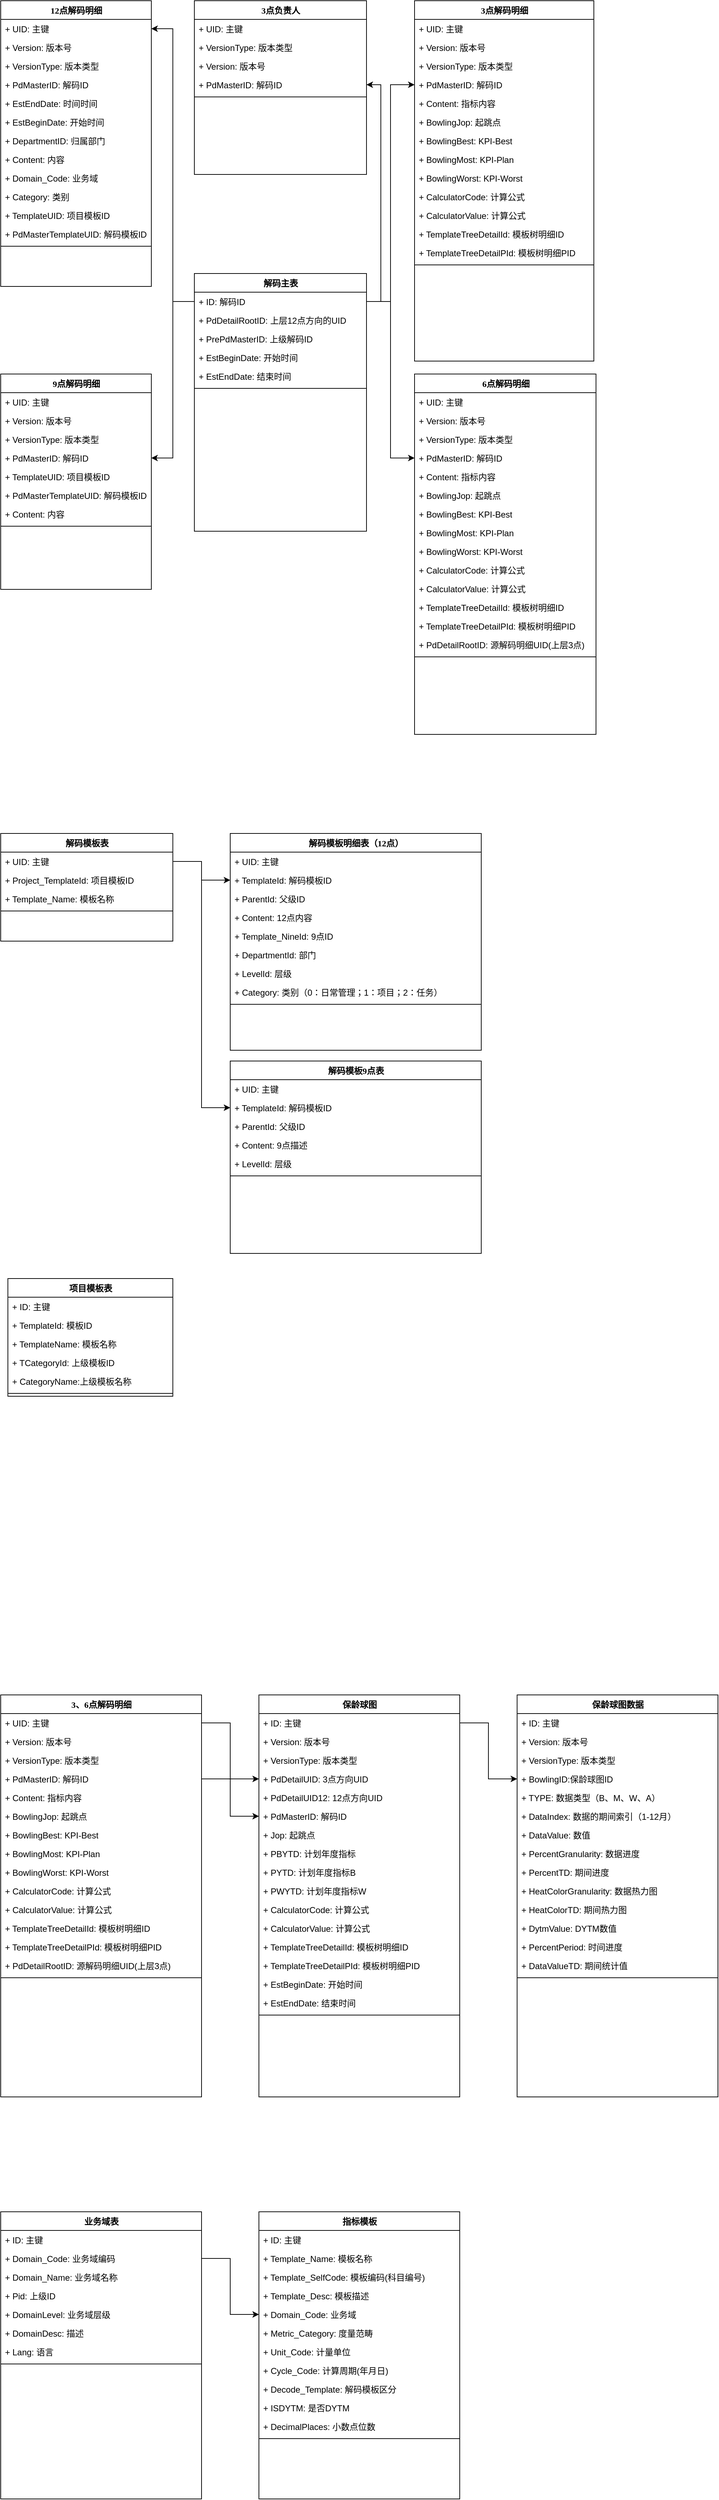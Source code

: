 <mxfile version="21.2.9" type="github">
  <diagram name="Page-1" id="9f46799a-70d6-7492-0946-bef42562c5a5">
    <mxGraphModel dx="1687" dy="2117" grid="1" gridSize="10" guides="1" tooltips="1" connect="1" arrows="1" fold="1" page="1" pageScale="1" pageWidth="827" pageHeight="1169" background="none" math="0" shadow="0">
      <root>
        <mxCell id="0" />
        <mxCell id="1" parent="0" />
        <mxCell id="78961159f06e98e8-17" value="解码主表" style="swimlane;html=1;fontStyle=1;align=center;verticalAlign=top;childLayout=stackLayout;horizontal=1;startSize=26;horizontalStack=0;resizeParent=1;resizeLast=0;collapsible=1;marginBottom=0;swimlaneFillColor=#ffffff;rounded=0;shadow=0;comic=0;labelBackgroundColor=none;strokeWidth=1;fillColor=none;fontFamily=Verdana;fontSize=12" parent="1" vertex="1">
          <mxGeometry x="270" y="-780" width="240" height="359" as="geometry" />
        </mxCell>
        <mxCell id="78961159f06e98e8-21" value="+ ID: 解码ID" style="text;html=1;strokeColor=none;fillColor=none;align=left;verticalAlign=top;spacingLeft=4;spacingRight=4;whiteSpace=wrap;overflow=hidden;rotatable=0;points=[[0,0.5],[1,0.5]];portConstraint=eastwest;" parent="78961159f06e98e8-17" vertex="1">
          <mxGeometry y="26" width="240" height="26" as="geometry" />
        </mxCell>
        <mxCell id="78961159f06e98e8-23" value="+ PdDetailRootID: 上层12点方向的UID" style="text;html=1;strokeColor=none;fillColor=none;align=left;verticalAlign=top;spacingLeft=4;spacingRight=4;whiteSpace=wrap;overflow=hidden;rotatable=0;points=[[0,0.5],[1,0.5]];portConstraint=eastwest;" parent="78961159f06e98e8-17" vertex="1">
          <mxGeometry y="52" width="240" height="26" as="geometry" />
        </mxCell>
        <mxCell id="78961159f06e98e8-25" value="+ PrePdMasterID: 上级解码ID" style="text;html=1;strokeColor=none;fillColor=none;align=left;verticalAlign=top;spacingLeft=4;spacingRight=4;whiteSpace=wrap;overflow=hidden;rotatable=0;points=[[0,0.5],[1,0.5]];portConstraint=eastwest;" parent="78961159f06e98e8-17" vertex="1">
          <mxGeometry y="78" width="240" height="26" as="geometry" />
        </mxCell>
        <mxCell id="78961159f06e98e8-26" value="+ EstBeginDate: 开始时间" style="text;html=1;strokeColor=none;fillColor=none;align=left;verticalAlign=top;spacingLeft=4;spacingRight=4;whiteSpace=wrap;overflow=hidden;rotatable=0;points=[[0,0.5],[1,0.5]];portConstraint=eastwest;" parent="78961159f06e98e8-17" vertex="1">
          <mxGeometry y="104" width="240" height="26" as="geometry" />
        </mxCell>
        <mxCell id="u6Bn97f6bg5K26w9lrnU-129" value="+ EstEndDate: 结束时间" style="text;html=1;strokeColor=none;fillColor=none;align=left;verticalAlign=top;spacingLeft=4;spacingRight=4;whiteSpace=wrap;overflow=hidden;rotatable=0;points=[[0,0.5],[1,0.5]];portConstraint=eastwest;" vertex="1" parent="78961159f06e98e8-17">
          <mxGeometry y="130" width="240" height="26" as="geometry" />
        </mxCell>
        <mxCell id="78961159f06e98e8-19" value="" style="line;html=1;strokeWidth=1;fillColor=none;align=left;verticalAlign=middle;spacingTop=-1;spacingLeft=3;spacingRight=3;rotatable=0;labelPosition=right;points=[];portConstraint=eastwest;" parent="78961159f06e98e8-17" vertex="1">
          <mxGeometry y="156" width="240" height="8" as="geometry" />
        </mxCell>
        <mxCell id="78961159f06e98e8-30" value="12点解码明细" style="swimlane;html=1;fontStyle=1;align=center;verticalAlign=top;childLayout=stackLayout;horizontal=1;startSize=26;horizontalStack=0;resizeParent=1;resizeLast=0;collapsible=1;marginBottom=0;swimlaneFillColor=#ffffff;rounded=0;shadow=0;comic=0;labelBackgroundColor=none;strokeWidth=1;fillColor=none;fontFamily=Verdana;fontSize=12" parent="1" vertex="1">
          <mxGeometry y="-1160" width="210" height="398" as="geometry" />
        </mxCell>
        <mxCell id="78961159f06e98e8-31" value="+ UID: 主键" style="text;html=1;strokeColor=none;fillColor=none;align=left;verticalAlign=top;spacingLeft=4;spacingRight=4;whiteSpace=wrap;overflow=hidden;rotatable=0;points=[[0,0.5],[1,0.5]];portConstraint=eastwest;" parent="78961159f06e98e8-30" vertex="1">
          <mxGeometry y="26" width="210" height="26" as="geometry" />
        </mxCell>
        <mxCell id="u6Bn97f6bg5K26w9lrnU-2" value="+ Version: 版本号" style="text;html=1;strokeColor=none;fillColor=none;align=left;verticalAlign=top;spacingLeft=4;spacingRight=4;whiteSpace=wrap;overflow=hidden;rotatable=0;points=[[0,0.5],[1,0.5]];portConstraint=eastwest;" vertex="1" parent="78961159f06e98e8-30">
          <mxGeometry y="52" width="210" height="26" as="geometry" />
        </mxCell>
        <mxCell id="u6Bn97f6bg5K26w9lrnU-3" value="+ VersionType: 版本类型" style="text;html=1;strokeColor=none;fillColor=none;align=left;verticalAlign=top;spacingLeft=4;spacingRight=4;whiteSpace=wrap;overflow=hidden;rotatable=0;points=[[0,0.5],[1,0.5]];portConstraint=eastwest;" vertex="1" parent="78961159f06e98e8-30">
          <mxGeometry y="78" width="210" height="26" as="geometry" />
        </mxCell>
        <mxCell id="u6Bn97f6bg5K26w9lrnU-6" value="+ PdMasterID: 解码ID" style="text;html=1;strokeColor=none;fillColor=none;align=left;verticalAlign=top;spacingLeft=4;spacingRight=4;whiteSpace=wrap;overflow=hidden;rotatable=0;points=[[0,0.5],[1,0.5]];portConstraint=eastwest;" vertex="1" parent="78961159f06e98e8-30">
          <mxGeometry y="104" width="210" height="26" as="geometry" />
        </mxCell>
        <mxCell id="u6Bn97f6bg5K26w9lrnU-131" value="+ EstEndDate: 时间时间" style="text;html=1;strokeColor=none;fillColor=none;align=left;verticalAlign=top;spacingLeft=4;spacingRight=4;whiteSpace=wrap;overflow=hidden;rotatable=0;points=[[0,0.5],[1,0.5]];portConstraint=eastwest;" vertex="1" parent="78961159f06e98e8-30">
          <mxGeometry y="130" width="210" height="26" as="geometry" />
        </mxCell>
        <mxCell id="u6Bn97f6bg5K26w9lrnU-130" value="+ EstBeginDate: 开始时间" style="text;html=1;strokeColor=none;fillColor=none;align=left;verticalAlign=top;spacingLeft=4;spacingRight=4;whiteSpace=wrap;overflow=hidden;rotatable=0;points=[[0,0.5],[1,0.5]];portConstraint=eastwest;" vertex="1" parent="78961159f06e98e8-30">
          <mxGeometry y="156" width="210" height="26" as="geometry" />
        </mxCell>
        <mxCell id="u6Bn97f6bg5K26w9lrnU-293" value="+ DepartmentID: 归属部门" style="text;html=1;strokeColor=none;fillColor=none;align=left;verticalAlign=top;spacingLeft=4;spacingRight=4;whiteSpace=wrap;overflow=hidden;rotatable=0;points=[[0,0.5],[1,0.5]];portConstraint=eastwest;" vertex="1" parent="78961159f06e98e8-30">
          <mxGeometry y="182" width="210" height="26" as="geometry" />
        </mxCell>
        <mxCell id="u6Bn97f6bg5K26w9lrnU-288" value="+ Content: 内容" style="text;html=1;strokeColor=none;fillColor=none;align=left;verticalAlign=top;spacingLeft=4;spacingRight=4;whiteSpace=wrap;overflow=hidden;rotatable=0;points=[[0,0.5],[1,0.5]];portConstraint=eastwest;" vertex="1" parent="78961159f06e98e8-30">
          <mxGeometry y="208" width="210" height="26" as="geometry" />
        </mxCell>
        <mxCell id="u6Bn97f6bg5K26w9lrnU-287" value="+ Domain_Code: 业务域" style="text;html=1;strokeColor=none;fillColor=none;align=left;verticalAlign=top;spacingLeft=4;spacingRight=4;whiteSpace=wrap;overflow=hidden;rotatable=0;points=[[0,0.5],[1,0.5]];portConstraint=eastwest;" vertex="1" parent="78961159f06e98e8-30">
          <mxGeometry y="234" width="210" height="26" as="geometry" />
        </mxCell>
        <mxCell id="u6Bn97f6bg5K26w9lrnU-286" value="+ Category: 类别" style="text;html=1;strokeColor=none;fillColor=none;align=left;verticalAlign=top;spacingLeft=4;spacingRight=4;whiteSpace=wrap;overflow=hidden;rotatable=0;points=[[0,0.5],[1,0.5]];portConstraint=eastwest;" vertex="1" parent="78961159f06e98e8-30">
          <mxGeometry y="260" width="210" height="26" as="geometry" />
        </mxCell>
        <mxCell id="78961159f06e98e8-37" value="+ TemplateUID: 项目模板ID" style="text;html=1;strokeColor=none;fillColor=none;align=left;verticalAlign=top;spacingLeft=4;spacingRight=4;whiteSpace=wrap;overflow=hidden;rotatable=0;points=[[0,0.5],[1,0.5]];portConstraint=eastwest;" parent="78961159f06e98e8-30" vertex="1">
          <mxGeometry y="286" width="210" height="26" as="geometry" />
        </mxCell>
        <mxCell id="u6Bn97f6bg5K26w9lrnU-5" value="+ PdMasterTemplateUID: 解码模板ID" style="text;html=1;strokeColor=none;fillColor=none;align=left;verticalAlign=top;spacingLeft=4;spacingRight=4;whiteSpace=wrap;overflow=hidden;rotatable=0;points=[[0,0.5],[1,0.5]];portConstraint=eastwest;" vertex="1" parent="78961159f06e98e8-30">
          <mxGeometry y="312" width="210" height="26" as="geometry" />
        </mxCell>
        <mxCell id="78961159f06e98e8-38" value="" style="line;html=1;strokeWidth=1;fillColor=none;align=left;verticalAlign=middle;spacingTop=-1;spacingLeft=3;spacingRight=3;rotatable=0;labelPosition=right;points=[];portConstraint=eastwest;" parent="78961159f06e98e8-30" vertex="1">
          <mxGeometry y="338" width="210" height="8" as="geometry" />
        </mxCell>
        <mxCell id="78961159f06e98e8-56" value="9点解码明细" style="swimlane;html=1;fontStyle=1;align=center;verticalAlign=top;childLayout=stackLayout;horizontal=1;startSize=26;horizontalStack=0;resizeParent=1;resizeLast=0;collapsible=1;marginBottom=0;swimlaneFillColor=#ffffff;rounded=0;shadow=0;comic=0;labelBackgroundColor=none;strokeWidth=1;fillColor=none;fontFamily=Verdana;fontSize=12" parent="1" vertex="1">
          <mxGeometry y="-640" width="210" height="300" as="geometry" />
        </mxCell>
        <mxCell id="78961159f06e98e8-57" value="+ UID: 主键" style="text;html=1;strokeColor=none;fillColor=none;align=left;verticalAlign=top;spacingLeft=4;spacingRight=4;whiteSpace=wrap;overflow=hidden;rotatable=0;points=[[0,0.5],[1,0.5]];portConstraint=eastwest;" parent="78961159f06e98e8-56" vertex="1">
          <mxGeometry y="26" width="210" height="26" as="geometry" />
        </mxCell>
        <mxCell id="78961159f06e98e8-58" value="+ Version: 版本号" style="text;html=1;strokeColor=none;fillColor=none;align=left;verticalAlign=top;spacingLeft=4;spacingRight=4;whiteSpace=wrap;overflow=hidden;rotatable=0;points=[[0,0.5],[1,0.5]];portConstraint=eastwest;" parent="78961159f06e98e8-56" vertex="1">
          <mxGeometry y="52" width="210" height="26" as="geometry" />
        </mxCell>
        <mxCell id="78961159f06e98e8-59" value="+ VersionType: 版本类型" style="text;html=1;strokeColor=none;fillColor=none;align=left;verticalAlign=top;spacingLeft=4;spacingRight=4;whiteSpace=wrap;overflow=hidden;rotatable=0;points=[[0,0.5],[1,0.5]];portConstraint=eastwest;" parent="78961159f06e98e8-56" vertex="1">
          <mxGeometry y="78" width="210" height="26" as="geometry" />
        </mxCell>
        <mxCell id="78961159f06e98e8-62" value="+ PdMasterID: 解码ID" style="text;html=1;strokeColor=none;fillColor=none;align=left;verticalAlign=top;spacingLeft=4;spacingRight=4;whiteSpace=wrap;overflow=hidden;rotatable=0;points=[[0,0.5],[1,0.5]];portConstraint=eastwest;" parent="78961159f06e98e8-56" vertex="1">
          <mxGeometry y="104" width="210" height="26" as="geometry" />
        </mxCell>
        <mxCell id="78961159f06e98e8-60" value="+ TemplateUID: 项目模板ID" style="text;html=1;strokeColor=none;fillColor=none;align=left;verticalAlign=top;spacingLeft=4;spacingRight=4;whiteSpace=wrap;overflow=hidden;rotatable=0;points=[[0,0.5],[1,0.5]];portConstraint=eastwest;" parent="78961159f06e98e8-56" vertex="1">
          <mxGeometry y="130" width="210" height="26" as="geometry" />
        </mxCell>
        <mxCell id="78961159f06e98e8-61" value="+ PdMasterTemplateUID: 解码模板ID" style="text;html=1;strokeColor=none;fillColor=none;align=left;verticalAlign=top;spacingLeft=4;spacingRight=4;whiteSpace=wrap;overflow=hidden;rotatable=0;points=[[0,0.5],[1,0.5]];portConstraint=eastwest;" parent="78961159f06e98e8-56" vertex="1">
          <mxGeometry y="156" width="210" height="26" as="geometry" />
        </mxCell>
        <mxCell id="78961159f06e98e8-63" value="+ Content: 内容" style="text;html=1;strokeColor=none;fillColor=none;align=left;verticalAlign=top;spacingLeft=4;spacingRight=4;whiteSpace=wrap;overflow=hidden;rotatable=0;points=[[0,0.5],[1,0.5]];portConstraint=eastwest;" parent="78961159f06e98e8-56" vertex="1">
          <mxGeometry y="182" width="210" height="26" as="geometry" />
        </mxCell>
        <mxCell id="78961159f06e98e8-64" value="" style="line;html=1;strokeWidth=1;fillColor=none;align=left;verticalAlign=middle;spacingTop=-1;spacingLeft=3;spacingRight=3;rotatable=0;labelPosition=right;points=[];portConstraint=eastwest;" parent="78961159f06e98e8-56" vertex="1">
          <mxGeometry y="208" width="210" height="8" as="geometry" />
        </mxCell>
        <mxCell id="78961159f06e98e8-108" value="3点负责人" style="swimlane;html=1;fontStyle=1;align=center;verticalAlign=top;childLayout=stackLayout;horizontal=1;startSize=26;horizontalStack=0;resizeParent=1;resizeLast=0;collapsible=1;marginBottom=0;swimlaneFillColor=#ffffff;rounded=0;shadow=0;comic=0;labelBackgroundColor=none;strokeWidth=1;fillColor=none;fontFamily=Verdana;fontSize=12" parent="1" vertex="1">
          <mxGeometry x="270" y="-1160" width="240" height="242" as="geometry" />
        </mxCell>
        <mxCell id="u6Bn97f6bg5K26w9lrnU-75" value="+ UID: 主键" style="text;html=1;strokeColor=none;fillColor=none;align=left;verticalAlign=top;spacingLeft=4;spacingRight=4;whiteSpace=wrap;overflow=hidden;rotatable=0;points=[[0,0.5],[1,0.5]];portConstraint=eastwest;" vertex="1" parent="78961159f06e98e8-108">
          <mxGeometry y="26" width="240" height="26" as="geometry" />
        </mxCell>
        <mxCell id="u6Bn97f6bg5K26w9lrnU-73" value="+ VersionType: 版本类型" style="text;html=1;strokeColor=none;fillColor=none;align=left;verticalAlign=top;spacingLeft=4;spacingRight=4;whiteSpace=wrap;overflow=hidden;rotatable=0;points=[[0,0.5],[1,0.5]];portConstraint=eastwest;" vertex="1" parent="78961159f06e98e8-108">
          <mxGeometry y="52" width="240" height="26" as="geometry" />
        </mxCell>
        <mxCell id="u6Bn97f6bg5K26w9lrnU-72" value="+ Version: 版本号" style="text;html=1;strokeColor=none;fillColor=none;align=left;verticalAlign=top;spacingLeft=4;spacingRight=4;whiteSpace=wrap;overflow=hidden;rotatable=0;points=[[0,0.5],[1,0.5]];portConstraint=eastwest;" vertex="1" parent="78961159f06e98e8-108">
          <mxGeometry y="78" width="240" height="26" as="geometry" />
        </mxCell>
        <mxCell id="u6Bn97f6bg5K26w9lrnU-74" value="+ PdMasterID: 解码ID" style="text;html=1;strokeColor=none;fillColor=none;align=left;verticalAlign=top;spacingLeft=4;spacingRight=4;whiteSpace=wrap;overflow=hidden;rotatable=0;points=[[0,0.5],[1,0.5]];portConstraint=eastwest;" vertex="1" parent="78961159f06e98e8-108">
          <mxGeometry y="104" width="240" height="26" as="geometry" />
        </mxCell>
        <mxCell id="78961159f06e98e8-116" value="" style="line;html=1;strokeWidth=1;fillColor=none;align=left;verticalAlign=middle;spacingTop=-1;spacingLeft=3;spacingRight=3;rotatable=0;labelPosition=right;points=[];portConstraint=eastwest;" parent="78961159f06e98e8-108" vertex="1">
          <mxGeometry y="130" width="240" height="8" as="geometry" />
        </mxCell>
        <mxCell id="u6Bn97f6bg5K26w9lrnU-9" value="3点解码明细" style="swimlane;html=1;fontStyle=1;align=center;verticalAlign=top;childLayout=stackLayout;horizontal=1;startSize=26;horizontalStack=0;resizeParent=1;resizeLast=0;collapsible=1;marginBottom=0;swimlaneFillColor=#ffffff;rounded=0;shadow=0;comic=0;labelBackgroundColor=none;strokeWidth=1;fillColor=none;fontFamily=Verdana;fontSize=12" vertex="1" parent="1">
          <mxGeometry x="577" y="-1160" width="250" height="502" as="geometry" />
        </mxCell>
        <mxCell id="u6Bn97f6bg5K26w9lrnU-10" value="+ UID: 主键" style="text;html=1;strokeColor=none;fillColor=none;align=left;verticalAlign=top;spacingLeft=4;spacingRight=4;whiteSpace=wrap;overflow=hidden;rotatable=0;points=[[0,0.5],[1,0.5]];portConstraint=eastwest;" vertex="1" parent="u6Bn97f6bg5K26w9lrnU-9">
          <mxGeometry y="26" width="250" height="26" as="geometry" />
        </mxCell>
        <mxCell id="u6Bn97f6bg5K26w9lrnU-11" value="+ Version: 版本号" style="text;html=1;strokeColor=none;fillColor=none;align=left;verticalAlign=top;spacingLeft=4;spacingRight=4;whiteSpace=wrap;overflow=hidden;rotatable=0;points=[[0,0.5],[1,0.5]];portConstraint=eastwest;" vertex="1" parent="u6Bn97f6bg5K26w9lrnU-9">
          <mxGeometry y="52" width="250" height="26" as="geometry" />
        </mxCell>
        <mxCell id="u6Bn97f6bg5K26w9lrnU-12" value="+ VersionType: 版本类型" style="text;html=1;strokeColor=none;fillColor=none;align=left;verticalAlign=top;spacingLeft=4;spacingRight=4;whiteSpace=wrap;overflow=hidden;rotatable=0;points=[[0,0.5],[1,0.5]];portConstraint=eastwest;" vertex="1" parent="u6Bn97f6bg5K26w9lrnU-9">
          <mxGeometry y="78" width="250" height="26" as="geometry" />
        </mxCell>
        <mxCell id="u6Bn97f6bg5K26w9lrnU-13" value="+ PdMasterID: 解码ID" style="text;html=1;strokeColor=none;fillColor=none;align=left;verticalAlign=top;spacingLeft=4;spacingRight=4;whiteSpace=wrap;overflow=hidden;rotatable=0;points=[[0,0.5],[1,0.5]];portConstraint=eastwest;" vertex="1" parent="u6Bn97f6bg5K26w9lrnU-9">
          <mxGeometry y="104" width="250" height="26" as="geometry" />
        </mxCell>
        <mxCell id="u6Bn97f6bg5K26w9lrnU-291" value="+ Content: 指标内容" style="text;html=1;strokeColor=none;fillColor=none;align=left;verticalAlign=top;spacingLeft=4;spacingRight=4;whiteSpace=wrap;overflow=hidden;rotatable=0;points=[[0,0.5],[1,0.5]];portConstraint=eastwest;" vertex="1" parent="u6Bn97f6bg5K26w9lrnU-9">
          <mxGeometry y="130" width="250" height="26" as="geometry" />
        </mxCell>
        <mxCell id="u6Bn97f6bg5K26w9lrnU-38" value="+ BowlingJop: 起跳点" style="text;html=1;strokeColor=none;fillColor=none;align=left;verticalAlign=top;spacingLeft=4;spacingRight=4;whiteSpace=wrap;overflow=hidden;rotatable=0;points=[[0,0.5],[1,0.5]];portConstraint=eastwest;" vertex="1" parent="u6Bn97f6bg5K26w9lrnU-9">
          <mxGeometry y="156" width="250" height="26" as="geometry" />
        </mxCell>
        <mxCell id="u6Bn97f6bg5K26w9lrnU-16" value="+ BowlingBest: KPI-Best" style="text;html=1;strokeColor=none;fillColor=none;align=left;verticalAlign=top;spacingLeft=4;spacingRight=4;whiteSpace=wrap;overflow=hidden;rotatable=0;points=[[0,0.5],[1,0.5]];portConstraint=eastwest;" vertex="1" parent="u6Bn97f6bg5K26w9lrnU-9">
          <mxGeometry y="182" width="250" height="26" as="geometry" />
        </mxCell>
        <mxCell id="u6Bn97f6bg5K26w9lrnU-39" value="+ BowlingMost: KPI-Plan" style="text;html=1;strokeColor=none;fillColor=none;align=left;verticalAlign=top;spacingLeft=4;spacingRight=4;whiteSpace=wrap;overflow=hidden;rotatable=0;points=[[0,0.5],[1,0.5]];portConstraint=eastwest;" vertex="1" parent="u6Bn97f6bg5K26w9lrnU-9">
          <mxGeometry y="208" width="250" height="26" as="geometry" />
        </mxCell>
        <mxCell id="u6Bn97f6bg5K26w9lrnU-40" value="+ BowlingWorst: KPI-Worst" style="text;html=1;strokeColor=none;fillColor=none;align=left;verticalAlign=top;spacingLeft=4;spacingRight=4;whiteSpace=wrap;overflow=hidden;rotatable=0;points=[[0,0.5],[1,0.5]];portConstraint=eastwest;" vertex="1" parent="u6Bn97f6bg5K26w9lrnU-9">
          <mxGeometry y="234" width="250" height="26" as="geometry" />
        </mxCell>
        <mxCell id="u6Bn97f6bg5K26w9lrnU-37" value="+ CalculatorCode: 计算公式" style="text;html=1;strokeColor=none;fillColor=none;align=left;verticalAlign=top;spacingLeft=4;spacingRight=4;whiteSpace=wrap;overflow=hidden;rotatable=0;points=[[0,0.5],[1,0.5]];portConstraint=eastwest;" vertex="1" parent="u6Bn97f6bg5K26w9lrnU-9">
          <mxGeometry y="260" width="250" height="26" as="geometry" />
        </mxCell>
        <mxCell id="u6Bn97f6bg5K26w9lrnU-44" value="+ CalculatorValue: 计算公式" style="text;html=1;strokeColor=none;fillColor=none;align=left;verticalAlign=top;spacingLeft=4;spacingRight=4;whiteSpace=wrap;overflow=hidden;rotatable=0;points=[[0,0.5],[1,0.5]];portConstraint=eastwest;" vertex="1" parent="u6Bn97f6bg5K26w9lrnU-9">
          <mxGeometry y="286" width="250" height="26" as="geometry" />
        </mxCell>
        <mxCell id="u6Bn97f6bg5K26w9lrnU-43" value="+ TemplateTreeDetailId: 模板树明细ID" style="text;html=1;strokeColor=none;fillColor=none;align=left;verticalAlign=top;spacingLeft=4;spacingRight=4;whiteSpace=wrap;overflow=hidden;rotatable=0;points=[[0,0.5],[1,0.5]];portConstraint=eastwest;" vertex="1" parent="u6Bn97f6bg5K26w9lrnU-9">
          <mxGeometry y="312" width="250" height="26" as="geometry" />
        </mxCell>
        <mxCell id="u6Bn97f6bg5K26w9lrnU-42" value="+ TemplateTreeDetailPId: 模板树明细PID" style="text;html=1;strokeColor=none;fillColor=none;align=left;verticalAlign=top;spacingLeft=4;spacingRight=4;whiteSpace=wrap;overflow=hidden;rotatable=0;points=[[0,0.5],[1,0.5]];portConstraint=eastwest;" vertex="1" parent="u6Bn97f6bg5K26w9lrnU-9">
          <mxGeometry y="338" width="250" height="26" as="geometry" />
        </mxCell>
        <mxCell id="u6Bn97f6bg5K26w9lrnU-17" value="" style="line;html=1;strokeWidth=1;fillColor=none;align=left;verticalAlign=middle;spacingTop=-1;spacingLeft=3;spacingRight=3;rotatable=0;labelPosition=right;points=[];portConstraint=eastwest;" vertex="1" parent="u6Bn97f6bg5K26w9lrnU-9">
          <mxGeometry y="364" width="250" height="8" as="geometry" />
        </mxCell>
        <mxCell id="u6Bn97f6bg5K26w9lrnU-45" value="6点解码明细" style="swimlane;html=1;fontStyle=1;align=center;verticalAlign=top;childLayout=stackLayout;horizontal=1;startSize=26;horizontalStack=0;resizeParent=1;resizeLast=0;collapsible=1;marginBottom=0;swimlaneFillColor=#ffffff;rounded=0;shadow=0;comic=0;labelBackgroundColor=none;strokeWidth=1;fillColor=none;fontFamily=Verdana;fontSize=12" vertex="1" parent="1">
          <mxGeometry x="577" y="-640" width="253" height="502" as="geometry" />
        </mxCell>
        <mxCell id="u6Bn97f6bg5K26w9lrnU-46" value="+ UID: 主键" style="text;html=1;strokeColor=none;fillColor=none;align=left;verticalAlign=top;spacingLeft=4;spacingRight=4;whiteSpace=wrap;overflow=hidden;rotatable=0;points=[[0,0.5],[1,0.5]];portConstraint=eastwest;" vertex="1" parent="u6Bn97f6bg5K26w9lrnU-45">
          <mxGeometry y="26" width="253" height="26" as="geometry" />
        </mxCell>
        <mxCell id="u6Bn97f6bg5K26w9lrnU-47" value="+ Version: 版本号" style="text;html=1;strokeColor=none;fillColor=none;align=left;verticalAlign=top;spacingLeft=4;spacingRight=4;whiteSpace=wrap;overflow=hidden;rotatable=0;points=[[0,0.5],[1,0.5]];portConstraint=eastwest;" vertex="1" parent="u6Bn97f6bg5K26w9lrnU-45">
          <mxGeometry y="52" width="253" height="26" as="geometry" />
        </mxCell>
        <mxCell id="u6Bn97f6bg5K26w9lrnU-48" value="+ VersionType: 版本类型" style="text;html=1;strokeColor=none;fillColor=none;align=left;verticalAlign=top;spacingLeft=4;spacingRight=4;whiteSpace=wrap;overflow=hidden;rotatable=0;points=[[0,0.5],[1,0.5]];portConstraint=eastwest;" vertex="1" parent="u6Bn97f6bg5K26w9lrnU-45">
          <mxGeometry y="78" width="253" height="26" as="geometry" />
        </mxCell>
        <mxCell id="u6Bn97f6bg5K26w9lrnU-49" value="+ PdMasterID: 解码ID" style="text;html=1;strokeColor=none;fillColor=none;align=left;verticalAlign=top;spacingLeft=4;spacingRight=4;whiteSpace=wrap;overflow=hidden;rotatable=0;points=[[0,0.5],[1,0.5]];portConstraint=eastwest;" vertex="1" parent="u6Bn97f6bg5K26w9lrnU-45">
          <mxGeometry y="104" width="253" height="26" as="geometry" />
        </mxCell>
        <mxCell id="u6Bn97f6bg5K26w9lrnU-290" value="+ Content: 指标内容" style="text;html=1;strokeColor=none;fillColor=none;align=left;verticalAlign=top;spacingLeft=4;spacingRight=4;whiteSpace=wrap;overflow=hidden;rotatable=0;points=[[0,0.5],[1,0.5]];portConstraint=eastwest;" vertex="1" parent="u6Bn97f6bg5K26w9lrnU-45">
          <mxGeometry y="130" width="253" height="26" as="geometry" />
        </mxCell>
        <mxCell id="u6Bn97f6bg5K26w9lrnU-52" value="+ BowlingJop: 起跳点" style="text;html=1;strokeColor=none;fillColor=none;align=left;verticalAlign=top;spacingLeft=4;spacingRight=4;whiteSpace=wrap;overflow=hidden;rotatable=0;points=[[0,0.5],[1,0.5]];portConstraint=eastwest;" vertex="1" parent="u6Bn97f6bg5K26w9lrnU-45">
          <mxGeometry y="156" width="253" height="26" as="geometry" />
        </mxCell>
        <mxCell id="u6Bn97f6bg5K26w9lrnU-53" value="+ BowlingBest: KPI-Best" style="text;html=1;strokeColor=none;fillColor=none;align=left;verticalAlign=top;spacingLeft=4;spacingRight=4;whiteSpace=wrap;overflow=hidden;rotatable=0;points=[[0,0.5],[1,0.5]];portConstraint=eastwest;" vertex="1" parent="u6Bn97f6bg5K26w9lrnU-45">
          <mxGeometry y="182" width="253" height="26" as="geometry" />
        </mxCell>
        <mxCell id="u6Bn97f6bg5K26w9lrnU-54" value="+ BowlingMost: KPI-Plan" style="text;html=1;strokeColor=none;fillColor=none;align=left;verticalAlign=top;spacingLeft=4;spacingRight=4;whiteSpace=wrap;overflow=hidden;rotatable=0;points=[[0,0.5],[1,0.5]];portConstraint=eastwest;" vertex="1" parent="u6Bn97f6bg5K26w9lrnU-45">
          <mxGeometry y="208" width="253" height="26" as="geometry" />
        </mxCell>
        <mxCell id="u6Bn97f6bg5K26w9lrnU-55" value="+ BowlingWorst: KPI-Worst" style="text;html=1;strokeColor=none;fillColor=none;align=left;verticalAlign=top;spacingLeft=4;spacingRight=4;whiteSpace=wrap;overflow=hidden;rotatable=0;points=[[0,0.5],[1,0.5]];portConstraint=eastwest;" vertex="1" parent="u6Bn97f6bg5K26w9lrnU-45">
          <mxGeometry y="234" width="253" height="26" as="geometry" />
        </mxCell>
        <mxCell id="u6Bn97f6bg5K26w9lrnU-56" value="+ CalculatorCode: 计算公式" style="text;html=1;strokeColor=none;fillColor=none;align=left;verticalAlign=top;spacingLeft=4;spacingRight=4;whiteSpace=wrap;overflow=hidden;rotatable=0;points=[[0,0.5],[1,0.5]];portConstraint=eastwest;" vertex="1" parent="u6Bn97f6bg5K26w9lrnU-45">
          <mxGeometry y="260" width="253" height="26" as="geometry" />
        </mxCell>
        <mxCell id="u6Bn97f6bg5K26w9lrnU-57" value="+ CalculatorValue: 计算公式" style="text;html=1;strokeColor=none;fillColor=none;align=left;verticalAlign=top;spacingLeft=4;spacingRight=4;whiteSpace=wrap;overflow=hidden;rotatable=0;points=[[0,0.5],[1,0.5]];portConstraint=eastwest;" vertex="1" parent="u6Bn97f6bg5K26w9lrnU-45">
          <mxGeometry y="286" width="253" height="26" as="geometry" />
        </mxCell>
        <mxCell id="u6Bn97f6bg5K26w9lrnU-58" value="+ TemplateTreeDetailId: 模板树明细ID" style="text;html=1;strokeColor=none;fillColor=none;align=left;verticalAlign=top;spacingLeft=4;spacingRight=4;whiteSpace=wrap;overflow=hidden;rotatable=0;points=[[0,0.5],[1,0.5]];portConstraint=eastwest;" vertex="1" parent="u6Bn97f6bg5K26w9lrnU-45">
          <mxGeometry y="312" width="253" height="26" as="geometry" />
        </mxCell>
        <mxCell id="u6Bn97f6bg5K26w9lrnU-59" value="+ TemplateTreeDetailPId: 模板树明细PID" style="text;html=1;strokeColor=none;fillColor=none;align=left;verticalAlign=top;spacingLeft=4;spacingRight=4;whiteSpace=wrap;overflow=hidden;rotatable=0;points=[[0,0.5],[1,0.5]];portConstraint=eastwest;" vertex="1" parent="u6Bn97f6bg5K26w9lrnU-45">
          <mxGeometry y="338" width="253" height="26" as="geometry" />
        </mxCell>
        <mxCell id="u6Bn97f6bg5K26w9lrnU-60" value="+ PdDetailRootID: 源解码明细UID(上层3点)" style="text;html=1;strokeColor=none;fillColor=none;align=left;verticalAlign=top;spacingLeft=4;spacingRight=4;whiteSpace=wrap;overflow=hidden;rotatable=0;points=[[0,0.5],[1,0.5]];portConstraint=eastwest;" vertex="1" parent="u6Bn97f6bg5K26w9lrnU-45">
          <mxGeometry y="364" width="253" height="26" as="geometry" />
        </mxCell>
        <mxCell id="u6Bn97f6bg5K26w9lrnU-61" value="" style="line;html=1;strokeWidth=1;fillColor=none;align=left;verticalAlign=middle;spacingTop=-1;spacingLeft=3;spacingRight=3;rotatable=0;labelPosition=right;points=[];portConstraint=eastwest;" vertex="1" parent="u6Bn97f6bg5K26w9lrnU-45">
          <mxGeometry y="390" width="253" height="8" as="geometry" />
        </mxCell>
        <mxCell id="u6Bn97f6bg5K26w9lrnU-77" value="保龄球图" style="swimlane;html=1;fontStyle=1;align=center;verticalAlign=top;childLayout=stackLayout;horizontal=1;startSize=26;horizontalStack=0;resizeParent=1;resizeLast=0;collapsible=1;marginBottom=0;swimlaneFillColor=#ffffff;rounded=0;shadow=0;comic=0;labelBackgroundColor=none;strokeWidth=1;fillColor=none;fontFamily=Verdana;fontSize=12" vertex="1" parent="1">
          <mxGeometry x="360" y="1200" width="280" height="560" as="geometry" />
        </mxCell>
        <mxCell id="u6Bn97f6bg5K26w9lrnU-78" value="+ ID: 主键" style="text;html=1;strokeColor=none;fillColor=none;align=left;verticalAlign=top;spacingLeft=4;spacingRight=4;whiteSpace=wrap;overflow=hidden;rotatable=0;points=[[0,0.5],[1,0.5]];portConstraint=eastwest;" vertex="1" parent="u6Bn97f6bg5K26w9lrnU-77">
          <mxGeometry y="26" width="280" height="26" as="geometry" />
        </mxCell>
        <mxCell id="u6Bn97f6bg5K26w9lrnU-79" value="+ Version: 版本号" style="text;html=1;strokeColor=none;fillColor=none;align=left;verticalAlign=top;spacingLeft=4;spacingRight=4;whiteSpace=wrap;overflow=hidden;rotatable=0;points=[[0,0.5],[1,0.5]];portConstraint=eastwest;" vertex="1" parent="u6Bn97f6bg5K26w9lrnU-77">
          <mxGeometry y="52" width="280" height="26" as="geometry" />
        </mxCell>
        <mxCell id="u6Bn97f6bg5K26w9lrnU-80" value="+ VersionType: 版本类型" style="text;html=1;strokeColor=none;fillColor=none;align=left;verticalAlign=top;spacingLeft=4;spacingRight=4;whiteSpace=wrap;overflow=hidden;rotatable=0;points=[[0,0.5],[1,0.5]];portConstraint=eastwest;" vertex="1" parent="u6Bn97f6bg5K26w9lrnU-77">
          <mxGeometry y="78" width="280" height="26" as="geometry" />
        </mxCell>
        <mxCell id="u6Bn97f6bg5K26w9lrnU-98" value="+ PdDetailUID: 3点方向UID" style="text;html=1;strokeColor=none;fillColor=none;align=left;verticalAlign=top;spacingLeft=4;spacingRight=4;whiteSpace=wrap;overflow=hidden;rotatable=0;points=[[0,0.5],[1,0.5]];portConstraint=eastwest;" vertex="1" parent="u6Bn97f6bg5K26w9lrnU-77">
          <mxGeometry y="104" width="280" height="26" as="geometry" />
        </mxCell>
        <mxCell id="u6Bn97f6bg5K26w9lrnU-92" value="+ PdDetailUID12: 12点方向UID" style="text;html=1;strokeColor=none;fillColor=none;align=left;verticalAlign=top;spacingLeft=4;spacingRight=4;whiteSpace=wrap;overflow=hidden;rotatable=0;points=[[0,0.5],[1,0.5]];portConstraint=eastwest;" vertex="1" parent="u6Bn97f6bg5K26w9lrnU-77">
          <mxGeometry y="130" width="280" height="26" as="geometry" />
        </mxCell>
        <mxCell id="u6Bn97f6bg5K26w9lrnU-81" value="+ PdMasterID: 解码ID" style="text;html=1;strokeColor=none;fillColor=none;align=left;verticalAlign=top;spacingLeft=4;spacingRight=4;whiteSpace=wrap;overflow=hidden;rotatable=0;points=[[0,0.5],[1,0.5]];portConstraint=eastwest;" vertex="1" parent="u6Bn97f6bg5K26w9lrnU-77">
          <mxGeometry y="156" width="280" height="26" as="geometry" />
        </mxCell>
        <mxCell id="u6Bn97f6bg5K26w9lrnU-84" value="+ Jop: 起跳点" style="text;html=1;strokeColor=none;fillColor=none;align=left;verticalAlign=top;spacingLeft=4;spacingRight=4;whiteSpace=wrap;overflow=hidden;rotatable=0;points=[[0,0.5],[1,0.5]];portConstraint=eastwest;" vertex="1" parent="u6Bn97f6bg5K26w9lrnU-77">
          <mxGeometry y="182" width="280" height="26" as="geometry" />
        </mxCell>
        <mxCell id="u6Bn97f6bg5K26w9lrnU-85" value="+ PBYTD: 计划年度指标" style="text;html=1;strokeColor=none;fillColor=none;align=left;verticalAlign=top;spacingLeft=4;spacingRight=4;whiteSpace=wrap;overflow=hidden;rotatable=0;points=[[0,0.5],[1,0.5]];portConstraint=eastwest;" vertex="1" parent="u6Bn97f6bg5K26w9lrnU-77">
          <mxGeometry y="208" width="280" height="26" as="geometry" />
        </mxCell>
        <mxCell id="u6Bn97f6bg5K26w9lrnU-86" value="+ PYTD: 计划年度指标B" style="text;html=1;strokeColor=none;fillColor=none;align=left;verticalAlign=top;spacingLeft=4;spacingRight=4;whiteSpace=wrap;overflow=hidden;rotatable=0;points=[[0,0.5],[1,0.5]];portConstraint=eastwest;" vertex="1" parent="u6Bn97f6bg5K26w9lrnU-77">
          <mxGeometry y="234" width="280" height="26" as="geometry" />
        </mxCell>
        <mxCell id="u6Bn97f6bg5K26w9lrnU-87" value="+ PWYTD: 计划年度指标W" style="text;html=1;strokeColor=none;fillColor=none;align=left;verticalAlign=top;spacingLeft=4;spacingRight=4;whiteSpace=wrap;overflow=hidden;rotatable=0;points=[[0,0.5],[1,0.5]];portConstraint=eastwest;" vertex="1" parent="u6Bn97f6bg5K26w9lrnU-77">
          <mxGeometry y="260" width="280" height="26" as="geometry" />
        </mxCell>
        <mxCell id="u6Bn97f6bg5K26w9lrnU-88" value="+ CalculatorCode: 计算公式" style="text;html=1;strokeColor=none;fillColor=none;align=left;verticalAlign=top;spacingLeft=4;spacingRight=4;whiteSpace=wrap;overflow=hidden;rotatable=0;points=[[0,0.5],[1,0.5]];portConstraint=eastwest;" vertex="1" parent="u6Bn97f6bg5K26w9lrnU-77">
          <mxGeometry y="286" width="280" height="26" as="geometry" />
        </mxCell>
        <mxCell id="u6Bn97f6bg5K26w9lrnU-89" value="+ CalculatorValue: 计算公式" style="text;html=1;strokeColor=none;fillColor=none;align=left;verticalAlign=top;spacingLeft=4;spacingRight=4;whiteSpace=wrap;overflow=hidden;rotatable=0;points=[[0,0.5],[1,0.5]];portConstraint=eastwest;" vertex="1" parent="u6Bn97f6bg5K26w9lrnU-77">
          <mxGeometry y="312" width="280" height="26" as="geometry" />
        </mxCell>
        <mxCell id="u6Bn97f6bg5K26w9lrnU-90" value="+ TemplateTreeDetailId: 模板树明细ID" style="text;html=1;strokeColor=none;fillColor=none;align=left;verticalAlign=top;spacingLeft=4;spacingRight=4;whiteSpace=wrap;overflow=hidden;rotatable=0;points=[[0,0.5],[1,0.5]];portConstraint=eastwest;" vertex="1" parent="u6Bn97f6bg5K26w9lrnU-77">
          <mxGeometry y="338" width="280" height="26" as="geometry" />
        </mxCell>
        <mxCell id="u6Bn97f6bg5K26w9lrnU-91" value="+ TemplateTreeDetailPId: 模板树明细PID" style="text;html=1;strokeColor=none;fillColor=none;align=left;verticalAlign=top;spacingLeft=4;spacingRight=4;whiteSpace=wrap;overflow=hidden;rotatable=0;points=[[0,0.5],[1,0.5]];portConstraint=eastwest;" vertex="1" parent="u6Bn97f6bg5K26w9lrnU-77">
          <mxGeometry y="364" width="280" height="26" as="geometry" />
        </mxCell>
        <mxCell id="u6Bn97f6bg5K26w9lrnU-185" value="+ EstBeginDate: 开始时间" style="text;html=1;strokeColor=none;fillColor=none;align=left;verticalAlign=top;spacingLeft=4;spacingRight=4;whiteSpace=wrap;overflow=hidden;rotatable=0;points=[[0,0.5],[1,0.5]];portConstraint=eastwest;" vertex="1" parent="u6Bn97f6bg5K26w9lrnU-77">
          <mxGeometry y="390" width="280" height="26" as="geometry" />
        </mxCell>
        <mxCell id="u6Bn97f6bg5K26w9lrnU-186" value="+ EstEndDate: 结束时间" style="text;html=1;strokeColor=none;fillColor=none;align=left;verticalAlign=top;spacingLeft=4;spacingRight=4;whiteSpace=wrap;overflow=hidden;rotatable=0;points=[[0,0.5],[1,0.5]];portConstraint=eastwest;" vertex="1" parent="u6Bn97f6bg5K26w9lrnU-77">
          <mxGeometry y="416" width="280" height="26" as="geometry" />
        </mxCell>
        <mxCell id="u6Bn97f6bg5K26w9lrnU-94" value="" style="line;html=1;strokeWidth=1;fillColor=none;align=left;verticalAlign=middle;spacingTop=-1;spacingLeft=3;spacingRight=3;rotatable=0;labelPosition=right;points=[];portConstraint=eastwest;" vertex="1" parent="u6Bn97f6bg5K26w9lrnU-77">
          <mxGeometry y="442" width="280" height="8" as="geometry" />
        </mxCell>
        <mxCell id="u6Bn97f6bg5K26w9lrnU-99" value="保龄球图数据" style="swimlane;html=1;fontStyle=1;align=center;verticalAlign=top;childLayout=stackLayout;horizontal=1;startSize=26;horizontalStack=0;resizeParent=1;resizeLast=0;collapsible=1;marginBottom=0;swimlaneFillColor=#ffffff;rounded=0;shadow=0;comic=0;labelBackgroundColor=none;strokeWidth=1;fillColor=none;fontFamily=Verdana;fontSize=12" vertex="1" parent="1">
          <mxGeometry x="720" y="1200" width="280" height="560" as="geometry" />
        </mxCell>
        <mxCell id="u6Bn97f6bg5K26w9lrnU-100" value="+ ID: 主键" style="text;html=1;strokeColor=none;fillColor=none;align=left;verticalAlign=top;spacingLeft=4;spacingRight=4;whiteSpace=wrap;overflow=hidden;rotatable=0;points=[[0,0.5],[1,0.5]];portConstraint=eastwest;" vertex="1" parent="u6Bn97f6bg5K26w9lrnU-99">
          <mxGeometry y="26" width="280" height="26" as="geometry" />
        </mxCell>
        <mxCell id="u6Bn97f6bg5K26w9lrnU-101" value="+ Version: 版本号" style="text;html=1;strokeColor=none;fillColor=none;align=left;verticalAlign=top;spacingLeft=4;spacingRight=4;whiteSpace=wrap;overflow=hidden;rotatable=0;points=[[0,0.5],[1,0.5]];portConstraint=eastwest;" vertex="1" parent="u6Bn97f6bg5K26w9lrnU-99">
          <mxGeometry y="52" width="280" height="26" as="geometry" />
        </mxCell>
        <mxCell id="u6Bn97f6bg5K26w9lrnU-102" value="+ VersionType: 版本类型" style="text;html=1;strokeColor=none;fillColor=none;align=left;verticalAlign=top;spacingLeft=4;spacingRight=4;whiteSpace=wrap;overflow=hidden;rotatable=0;points=[[0,0.5],[1,0.5]];portConstraint=eastwest;" vertex="1" parent="u6Bn97f6bg5K26w9lrnU-99">
          <mxGeometry y="78" width="280" height="26" as="geometry" />
        </mxCell>
        <mxCell id="u6Bn97f6bg5K26w9lrnU-103" value="+ BowlingID:保龄球图ID" style="text;html=1;strokeColor=none;fillColor=none;align=left;verticalAlign=top;spacingLeft=4;spacingRight=4;whiteSpace=wrap;overflow=hidden;rotatable=0;points=[[0,0.5],[1,0.5]];portConstraint=eastwest;" vertex="1" parent="u6Bn97f6bg5K26w9lrnU-99">
          <mxGeometry y="104" width="280" height="26" as="geometry" />
        </mxCell>
        <mxCell id="u6Bn97f6bg5K26w9lrnU-104" value="+ TYPE: 数据类型（B、M、W、A）" style="text;html=1;strokeColor=none;fillColor=none;align=left;verticalAlign=top;spacingLeft=4;spacingRight=4;whiteSpace=wrap;overflow=hidden;rotatable=0;points=[[0,0.5],[1,0.5]];portConstraint=eastwest;" vertex="1" parent="u6Bn97f6bg5K26w9lrnU-99">
          <mxGeometry y="130" width="280" height="26" as="geometry" />
        </mxCell>
        <mxCell id="u6Bn97f6bg5K26w9lrnU-105" value="+ DataIndex: 数据的期间索引（1-12月）" style="text;html=1;strokeColor=none;fillColor=none;align=left;verticalAlign=top;spacingLeft=4;spacingRight=4;whiteSpace=wrap;overflow=hidden;rotatable=0;points=[[0,0.5],[1,0.5]];portConstraint=eastwest;" vertex="1" parent="u6Bn97f6bg5K26w9lrnU-99">
          <mxGeometry y="156" width="280" height="26" as="geometry" />
        </mxCell>
        <mxCell id="u6Bn97f6bg5K26w9lrnU-106" value="+ DataValue: 数值" style="text;html=1;strokeColor=none;fillColor=none;align=left;verticalAlign=top;spacingLeft=4;spacingRight=4;whiteSpace=wrap;overflow=hidden;rotatable=0;points=[[0,0.5],[1,0.5]];portConstraint=eastwest;" vertex="1" parent="u6Bn97f6bg5K26w9lrnU-99">
          <mxGeometry y="182" width="280" height="26" as="geometry" />
        </mxCell>
        <mxCell id="u6Bn97f6bg5K26w9lrnU-107" value="+ PercentGranularity: 数据进度" style="text;html=1;strokeColor=none;fillColor=none;align=left;verticalAlign=top;spacingLeft=4;spacingRight=4;whiteSpace=wrap;overflow=hidden;rotatable=0;points=[[0,0.5],[1,0.5]];portConstraint=eastwest;" vertex="1" parent="u6Bn97f6bg5K26w9lrnU-99">
          <mxGeometry y="208" width="280" height="26" as="geometry" />
        </mxCell>
        <mxCell id="u6Bn97f6bg5K26w9lrnU-108" value="+ PercentTD: 期间进度" style="text;html=1;strokeColor=none;fillColor=none;align=left;verticalAlign=top;spacingLeft=4;spacingRight=4;whiteSpace=wrap;overflow=hidden;rotatable=0;points=[[0,0.5],[1,0.5]];portConstraint=eastwest;" vertex="1" parent="u6Bn97f6bg5K26w9lrnU-99">
          <mxGeometry y="234" width="280" height="26" as="geometry" />
        </mxCell>
        <mxCell id="u6Bn97f6bg5K26w9lrnU-109" value="+ HeatColorGranularity: 数据热力图" style="text;html=1;strokeColor=none;fillColor=none;align=left;verticalAlign=top;spacingLeft=4;spacingRight=4;whiteSpace=wrap;overflow=hidden;rotatable=0;points=[[0,0.5],[1,0.5]];portConstraint=eastwest;" vertex="1" parent="u6Bn97f6bg5K26w9lrnU-99">
          <mxGeometry y="260" width="280" height="26" as="geometry" />
        </mxCell>
        <mxCell id="u6Bn97f6bg5K26w9lrnU-110" value="+ HeatColorTD: 期间热力图" style="text;html=1;strokeColor=none;fillColor=none;align=left;verticalAlign=top;spacingLeft=4;spacingRight=4;whiteSpace=wrap;overflow=hidden;rotatable=0;points=[[0,0.5],[1,0.5]];portConstraint=eastwest;" vertex="1" parent="u6Bn97f6bg5K26w9lrnU-99">
          <mxGeometry y="286" width="280" height="26" as="geometry" />
        </mxCell>
        <mxCell id="u6Bn97f6bg5K26w9lrnU-121" value="+ DytmValue:&amp;nbsp;DYTM数值" style="text;html=1;strokeColor=none;fillColor=none;align=left;verticalAlign=top;spacingLeft=4;spacingRight=4;whiteSpace=wrap;overflow=hidden;rotatable=0;points=[[0,0.5],[1,0.5]];portConstraint=eastwest;" vertex="1" parent="u6Bn97f6bg5K26w9lrnU-99">
          <mxGeometry y="312" width="280" height="26" as="geometry" />
        </mxCell>
        <mxCell id="u6Bn97f6bg5K26w9lrnU-111" value="+ PercentPeriod: 时间进度" style="text;html=1;strokeColor=none;fillColor=none;align=left;verticalAlign=top;spacingLeft=4;spacingRight=4;whiteSpace=wrap;overflow=hidden;rotatable=0;points=[[0,0.5],[1,0.5]];portConstraint=eastwest;" vertex="1" parent="u6Bn97f6bg5K26w9lrnU-99">
          <mxGeometry y="338" width="280" height="26" as="geometry" />
        </mxCell>
        <mxCell id="u6Bn97f6bg5K26w9lrnU-112" value="+ DataValueTD: 期间统计值" style="text;html=1;strokeColor=none;fillColor=none;align=left;verticalAlign=top;spacingLeft=4;spacingRight=4;whiteSpace=wrap;overflow=hidden;rotatable=0;points=[[0,0.5],[1,0.5]];portConstraint=eastwest;" vertex="1" parent="u6Bn97f6bg5K26w9lrnU-99">
          <mxGeometry y="364" width="280" height="26" as="geometry" />
        </mxCell>
        <mxCell id="u6Bn97f6bg5K26w9lrnU-117" value="" style="line;html=1;strokeWidth=1;fillColor=none;align=left;verticalAlign=middle;spacingTop=-1;spacingLeft=3;spacingRight=3;rotatable=0;labelPosition=right;points=[];portConstraint=eastwest;" vertex="1" parent="u6Bn97f6bg5K26w9lrnU-99">
          <mxGeometry y="390" width="280" height="8" as="geometry" />
        </mxCell>
        <mxCell id="u6Bn97f6bg5K26w9lrnU-132" value="3、6点解码明细" style="swimlane;html=1;fontStyle=1;align=center;verticalAlign=top;childLayout=stackLayout;horizontal=1;startSize=26;horizontalStack=0;resizeParent=1;resizeLast=0;collapsible=1;marginBottom=0;swimlaneFillColor=#ffffff;rounded=0;shadow=0;comic=0;labelBackgroundColor=none;strokeWidth=1;fillColor=none;fontFamily=Verdana;fontSize=12" vertex="1" parent="1">
          <mxGeometry y="1200" width="280" height="560" as="geometry" />
        </mxCell>
        <mxCell id="u6Bn97f6bg5K26w9lrnU-133" value="+ UID: 主键" style="text;html=1;strokeColor=none;fillColor=none;align=left;verticalAlign=top;spacingLeft=4;spacingRight=4;whiteSpace=wrap;overflow=hidden;rotatable=0;points=[[0,0.5],[1,0.5]];portConstraint=eastwest;" vertex="1" parent="u6Bn97f6bg5K26w9lrnU-132">
          <mxGeometry y="26" width="280" height="26" as="geometry" />
        </mxCell>
        <mxCell id="u6Bn97f6bg5K26w9lrnU-134" value="+ Version: 版本号" style="text;html=1;strokeColor=none;fillColor=none;align=left;verticalAlign=top;spacingLeft=4;spacingRight=4;whiteSpace=wrap;overflow=hidden;rotatable=0;points=[[0,0.5],[1,0.5]];portConstraint=eastwest;" vertex="1" parent="u6Bn97f6bg5K26w9lrnU-132">
          <mxGeometry y="52" width="280" height="26" as="geometry" />
        </mxCell>
        <mxCell id="u6Bn97f6bg5K26w9lrnU-135" value="+ VersionType: 版本类型" style="text;html=1;strokeColor=none;fillColor=none;align=left;verticalAlign=top;spacingLeft=4;spacingRight=4;whiteSpace=wrap;overflow=hidden;rotatable=0;points=[[0,0.5],[1,0.5]];portConstraint=eastwest;" vertex="1" parent="u6Bn97f6bg5K26w9lrnU-132">
          <mxGeometry y="78" width="280" height="26" as="geometry" />
        </mxCell>
        <mxCell id="u6Bn97f6bg5K26w9lrnU-136" value="+ PdMasterID: 解码ID" style="text;html=1;strokeColor=none;fillColor=none;align=left;verticalAlign=top;spacingLeft=4;spacingRight=4;whiteSpace=wrap;overflow=hidden;rotatable=0;points=[[0,0.5],[1,0.5]];portConstraint=eastwest;" vertex="1" parent="u6Bn97f6bg5K26w9lrnU-132">
          <mxGeometry y="104" width="280" height="26" as="geometry" />
        </mxCell>
        <mxCell id="u6Bn97f6bg5K26w9lrnU-292" value="+ Content: 指标内容" style="text;html=1;strokeColor=none;fillColor=none;align=left;verticalAlign=top;spacingLeft=4;spacingRight=4;whiteSpace=wrap;overflow=hidden;rotatable=0;points=[[0,0.5],[1,0.5]];portConstraint=eastwest;" vertex="1" parent="u6Bn97f6bg5K26w9lrnU-132">
          <mxGeometry y="130" width="280" height="26" as="geometry" />
        </mxCell>
        <mxCell id="u6Bn97f6bg5K26w9lrnU-139" value="+ BowlingJop: 起跳点" style="text;html=1;strokeColor=none;fillColor=none;align=left;verticalAlign=top;spacingLeft=4;spacingRight=4;whiteSpace=wrap;overflow=hidden;rotatable=0;points=[[0,0.5],[1,0.5]];portConstraint=eastwest;" vertex="1" parent="u6Bn97f6bg5K26w9lrnU-132">
          <mxGeometry y="156" width="280" height="26" as="geometry" />
        </mxCell>
        <mxCell id="u6Bn97f6bg5K26w9lrnU-140" value="+ BowlingBest: KPI-Best" style="text;html=1;strokeColor=none;fillColor=none;align=left;verticalAlign=top;spacingLeft=4;spacingRight=4;whiteSpace=wrap;overflow=hidden;rotatable=0;points=[[0,0.5],[1,0.5]];portConstraint=eastwest;" vertex="1" parent="u6Bn97f6bg5K26w9lrnU-132">
          <mxGeometry y="182" width="280" height="26" as="geometry" />
        </mxCell>
        <mxCell id="u6Bn97f6bg5K26w9lrnU-141" value="+ BowlingMost: KPI-Plan" style="text;html=1;strokeColor=none;fillColor=none;align=left;verticalAlign=top;spacingLeft=4;spacingRight=4;whiteSpace=wrap;overflow=hidden;rotatable=0;points=[[0,0.5],[1,0.5]];portConstraint=eastwest;" vertex="1" parent="u6Bn97f6bg5K26w9lrnU-132">
          <mxGeometry y="208" width="280" height="26" as="geometry" />
        </mxCell>
        <mxCell id="u6Bn97f6bg5K26w9lrnU-142" value="+ BowlingWorst: KPI-Worst" style="text;html=1;strokeColor=none;fillColor=none;align=left;verticalAlign=top;spacingLeft=4;spacingRight=4;whiteSpace=wrap;overflow=hidden;rotatable=0;points=[[0,0.5],[1,0.5]];portConstraint=eastwest;" vertex="1" parent="u6Bn97f6bg5K26w9lrnU-132">
          <mxGeometry y="234" width="280" height="26" as="geometry" />
        </mxCell>
        <mxCell id="u6Bn97f6bg5K26w9lrnU-143" value="+ CalculatorCode: 计算公式" style="text;html=1;strokeColor=none;fillColor=none;align=left;verticalAlign=top;spacingLeft=4;spacingRight=4;whiteSpace=wrap;overflow=hidden;rotatable=0;points=[[0,0.5],[1,0.5]];portConstraint=eastwest;" vertex="1" parent="u6Bn97f6bg5K26w9lrnU-132">
          <mxGeometry y="260" width="280" height="26" as="geometry" />
        </mxCell>
        <mxCell id="u6Bn97f6bg5K26w9lrnU-144" value="+ CalculatorValue: 计算公式" style="text;html=1;strokeColor=none;fillColor=none;align=left;verticalAlign=top;spacingLeft=4;spacingRight=4;whiteSpace=wrap;overflow=hidden;rotatable=0;points=[[0,0.5],[1,0.5]];portConstraint=eastwest;" vertex="1" parent="u6Bn97f6bg5K26w9lrnU-132">
          <mxGeometry y="286" width="280" height="26" as="geometry" />
        </mxCell>
        <mxCell id="u6Bn97f6bg5K26w9lrnU-145" value="+ TemplateTreeDetailId: 模板树明细ID" style="text;html=1;strokeColor=none;fillColor=none;align=left;verticalAlign=top;spacingLeft=4;spacingRight=4;whiteSpace=wrap;overflow=hidden;rotatable=0;points=[[0,0.5],[1,0.5]];portConstraint=eastwest;" vertex="1" parent="u6Bn97f6bg5K26w9lrnU-132">
          <mxGeometry y="312" width="280" height="26" as="geometry" />
        </mxCell>
        <mxCell id="u6Bn97f6bg5K26w9lrnU-146" value="+ TemplateTreeDetailPId: 模板树明细PID" style="text;html=1;strokeColor=none;fillColor=none;align=left;verticalAlign=top;spacingLeft=4;spacingRight=4;whiteSpace=wrap;overflow=hidden;rotatable=0;points=[[0,0.5],[1,0.5]];portConstraint=eastwest;" vertex="1" parent="u6Bn97f6bg5K26w9lrnU-132">
          <mxGeometry y="338" width="280" height="26" as="geometry" />
        </mxCell>
        <mxCell id="u6Bn97f6bg5K26w9lrnU-147" value="+ PdDetailRootID: 源解码明细UID(上层3点)" style="text;html=1;strokeColor=none;fillColor=none;align=left;verticalAlign=top;spacingLeft=4;spacingRight=4;whiteSpace=wrap;overflow=hidden;rotatable=0;points=[[0,0.5],[1,0.5]];portConstraint=eastwest;" vertex="1" parent="u6Bn97f6bg5K26w9lrnU-132">
          <mxGeometry y="364" width="280" height="26" as="geometry" />
        </mxCell>
        <mxCell id="u6Bn97f6bg5K26w9lrnU-149" value="" style="line;html=1;strokeWidth=1;fillColor=none;align=left;verticalAlign=middle;spacingTop=-1;spacingLeft=3;spacingRight=3;rotatable=0;labelPosition=right;points=[];portConstraint=eastwest;" vertex="1" parent="u6Bn97f6bg5K26w9lrnU-132">
          <mxGeometry y="390" width="280" height="8" as="geometry" />
        </mxCell>
        <mxCell id="u6Bn97f6bg5K26w9lrnU-154" style="edgeStyle=orthogonalEdgeStyle;rounded=0;orthogonalLoop=1;jettySize=auto;html=1;entryX=0;entryY=0.5;entryDx=0;entryDy=0;" edge="1" parent="1" source="u6Bn97f6bg5K26w9lrnU-133" target="u6Bn97f6bg5K26w9lrnU-98">
          <mxGeometry relative="1" as="geometry" />
        </mxCell>
        <mxCell id="u6Bn97f6bg5K26w9lrnU-161" style="edgeStyle=orthogonalEdgeStyle;rounded=0;orthogonalLoop=1;jettySize=auto;html=1;entryX=0;entryY=0.5;entryDx=0;entryDy=0;" edge="1" parent="1" source="u6Bn97f6bg5K26w9lrnU-78" target="u6Bn97f6bg5K26w9lrnU-103">
          <mxGeometry relative="1" as="geometry" />
        </mxCell>
        <mxCell id="u6Bn97f6bg5K26w9lrnU-184" style="edgeStyle=orthogonalEdgeStyle;rounded=0;orthogonalLoop=1;jettySize=auto;html=1;exitX=1;exitY=0.5;exitDx=0;exitDy=0;entryX=0;entryY=0.5;entryDx=0;entryDy=0;" edge="1" parent="1" source="u6Bn97f6bg5K26w9lrnU-136" target="u6Bn97f6bg5K26w9lrnU-81">
          <mxGeometry relative="1" as="geometry" />
        </mxCell>
        <mxCell id="u6Bn97f6bg5K26w9lrnU-189" style="edgeStyle=orthogonalEdgeStyle;rounded=0;orthogonalLoop=1;jettySize=auto;html=1;" edge="1" parent="1" source="78961159f06e98e8-21" target="78961159f06e98e8-62">
          <mxGeometry relative="1" as="geometry" />
        </mxCell>
        <mxCell id="u6Bn97f6bg5K26w9lrnU-192" style="edgeStyle=orthogonalEdgeStyle;rounded=0;orthogonalLoop=1;jettySize=auto;html=1;" edge="1" parent="1" source="78961159f06e98e8-21" target="78961159f06e98e8-31">
          <mxGeometry relative="1" as="geometry" />
        </mxCell>
        <mxCell id="u6Bn97f6bg5K26w9lrnU-193" style="edgeStyle=orthogonalEdgeStyle;rounded=0;orthogonalLoop=1;jettySize=auto;html=1;exitX=1;exitY=0.5;exitDx=0;exitDy=0;entryX=0;entryY=0.5;entryDx=0;entryDy=0;" edge="1" parent="1" source="78961159f06e98e8-21" target="u6Bn97f6bg5K26w9lrnU-13">
          <mxGeometry relative="1" as="geometry" />
        </mxCell>
        <mxCell id="u6Bn97f6bg5K26w9lrnU-194" style="edgeStyle=orthogonalEdgeStyle;rounded=0;orthogonalLoop=1;jettySize=auto;html=1;entryX=0;entryY=0.5;entryDx=0;entryDy=0;" edge="1" parent="1" source="78961159f06e98e8-21" target="u6Bn97f6bg5K26w9lrnU-49">
          <mxGeometry relative="1" as="geometry" />
        </mxCell>
        <mxCell id="u6Bn97f6bg5K26w9lrnU-196" style="edgeStyle=orthogonalEdgeStyle;rounded=0;orthogonalLoop=1;jettySize=auto;html=1;exitX=1;exitY=0.5;exitDx=0;exitDy=0;entryX=1;entryY=0.5;entryDx=0;entryDy=0;" edge="1" parent="1" source="78961159f06e98e8-21" target="u6Bn97f6bg5K26w9lrnU-74">
          <mxGeometry relative="1" as="geometry" />
        </mxCell>
        <mxCell id="u6Bn97f6bg5K26w9lrnU-197" value="解码模板表" style="swimlane;html=1;fontStyle=1;align=center;verticalAlign=top;childLayout=stackLayout;horizontal=1;startSize=26;horizontalStack=0;resizeParent=1;resizeLast=0;collapsible=1;marginBottom=0;swimlaneFillColor=#ffffff;rounded=0;shadow=0;comic=0;labelBackgroundColor=none;strokeWidth=1;fillColor=none;fontFamily=Verdana;fontSize=12" vertex="1" parent="1">
          <mxGeometry width="240" height="150" as="geometry" />
        </mxCell>
        <mxCell id="u6Bn97f6bg5K26w9lrnU-207" value="+ UID: 主键" style="text;html=1;strokeColor=none;fillColor=none;align=left;verticalAlign=top;spacingLeft=4;spacingRight=4;whiteSpace=wrap;overflow=hidden;rotatable=0;points=[[0,0.5],[1,0.5]];portConstraint=eastwest;" vertex="1" parent="u6Bn97f6bg5K26w9lrnU-197">
          <mxGeometry y="26" width="240" height="26" as="geometry" />
        </mxCell>
        <mxCell id="u6Bn97f6bg5K26w9lrnU-199" value="+ Project_TemplateId: 项目模板ID" style="text;html=1;strokeColor=none;fillColor=none;align=left;verticalAlign=top;spacingLeft=4;spacingRight=4;whiteSpace=wrap;overflow=hidden;rotatable=0;points=[[0,0.5],[1,0.5]];portConstraint=eastwest;" vertex="1" parent="u6Bn97f6bg5K26w9lrnU-197">
          <mxGeometry y="52" width="240" height="26" as="geometry" />
        </mxCell>
        <mxCell id="u6Bn97f6bg5K26w9lrnU-200" value="+ Template_Name: 模板名称" style="text;html=1;strokeColor=none;fillColor=none;align=left;verticalAlign=top;spacingLeft=4;spacingRight=4;whiteSpace=wrap;overflow=hidden;rotatable=0;points=[[0,0.5],[1,0.5]];portConstraint=eastwest;" vertex="1" parent="u6Bn97f6bg5K26w9lrnU-197">
          <mxGeometry y="78" width="240" height="26" as="geometry" />
        </mxCell>
        <mxCell id="u6Bn97f6bg5K26w9lrnU-204" value="" style="line;html=1;strokeWidth=1;fillColor=none;align=left;verticalAlign=middle;spacingTop=-1;spacingLeft=3;spacingRight=3;rotatable=0;labelPosition=right;points=[];portConstraint=eastwest;" vertex="1" parent="u6Bn97f6bg5K26w9lrnU-197">
          <mxGeometry y="104" width="240" height="8" as="geometry" />
        </mxCell>
        <mxCell id="u6Bn97f6bg5K26w9lrnU-208" value="解码模板明细表（12点）" style="swimlane;html=1;fontStyle=1;align=center;verticalAlign=top;childLayout=stackLayout;horizontal=1;startSize=26;horizontalStack=0;resizeParent=1;resizeLast=0;collapsible=1;marginBottom=0;swimlaneFillColor=#ffffff;rounded=0;shadow=0;comic=0;labelBackgroundColor=none;strokeWidth=1;fillColor=none;fontFamily=Verdana;fontSize=12" vertex="1" parent="1">
          <mxGeometry x="320" width="350" height="302" as="geometry" />
        </mxCell>
        <mxCell id="u6Bn97f6bg5K26w9lrnU-209" value="+ UID: 主键" style="text;html=1;strokeColor=none;fillColor=none;align=left;verticalAlign=top;spacingLeft=4;spacingRight=4;whiteSpace=wrap;overflow=hidden;rotatable=0;points=[[0,0.5],[1,0.5]];portConstraint=eastwest;" vertex="1" parent="u6Bn97f6bg5K26w9lrnU-208">
          <mxGeometry y="26" width="350" height="26" as="geometry" />
        </mxCell>
        <mxCell id="u6Bn97f6bg5K26w9lrnU-211" value="+ TemplateId:&amp;nbsp;解码模板ID" style="text;html=1;strokeColor=none;fillColor=none;align=left;verticalAlign=top;spacingLeft=4;spacingRight=4;whiteSpace=wrap;overflow=hidden;rotatable=0;points=[[0,0.5],[1,0.5]];portConstraint=eastwest;" vertex="1" parent="u6Bn97f6bg5K26w9lrnU-208">
          <mxGeometry y="52" width="350" height="26" as="geometry" />
        </mxCell>
        <mxCell id="u6Bn97f6bg5K26w9lrnU-210" value="+ ParentId: 父级ID" style="text;html=1;strokeColor=none;fillColor=none;align=left;verticalAlign=top;spacingLeft=4;spacingRight=4;whiteSpace=wrap;overflow=hidden;rotatable=0;points=[[0,0.5],[1,0.5]];portConstraint=eastwest;" vertex="1" parent="u6Bn97f6bg5K26w9lrnU-208">
          <mxGeometry y="78" width="350" height="26" as="geometry" />
        </mxCell>
        <mxCell id="u6Bn97f6bg5K26w9lrnU-213" value="+ Content: 12点内容" style="text;html=1;strokeColor=none;fillColor=none;align=left;verticalAlign=top;spacingLeft=4;spacingRight=4;whiteSpace=wrap;overflow=hidden;rotatable=0;points=[[0,0.5],[1,0.5]];portConstraint=eastwest;" vertex="1" parent="u6Bn97f6bg5K26w9lrnU-208">
          <mxGeometry y="104" width="350" height="26" as="geometry" />
        </mxCell>
        <mxCell id="u6Bn97f6bg5K26w9lrnU-214" value="+ Template_NineId: 9点ID" style="text;html=1;strokeColor=none;fillColor=none;align=left;verticalAlign=top;spacingLeft=4;spacingRight=4;whiteSpace=wrap;overflow=hidden;rotatable=0;points=[[0,0.5],[1,0.5]];portConstraint=eastwest;" vertex="1" parent="u6Bn97f6bg5K26w9lrnU-208">
          <mxGeometry y="130" width="350" height="26" as="geometry" />
        </mxCell>
        <mxCell id="u6Bn97f6bg5K26w9lrnU-215" value="+ DepartmentId: 部门" style="text;html=1;strokeColor=none;fillColor=none;align=left;verticalAlign=top;spacingLeft=4;spacingRight=4;whiteSpace=wrap;overflow=hidden;rotatable=0;points=[[0,0.5],[1,0.5]];portConstraint=eastwest;" vertex="1" parent="u6Bn97f6bg5K26w9lrnU-208">
          <mxGeometry y="156" width="350" height="26" as="geometry" />
        </mxCell>
        <mxCell id="u6Bn97f6bg5K26w9lrnU-216" value="+ LevelId: 层级" style="text;html=1;strokeColor=none;fillColor=none;align=left;verticalAlign=top;spacingLeft=4;spacingRight=4;whiteSpace=wrap;overflow=hidden;rotatable=0;points=[[0,0.5],[1,0.5]];portConstraint=eastwest;" vertex="1" parent="u6Bn97f6bg5K26w9lrnU-208">
          <mxGeometry y="182" width="350" height="26" as="geometry" />
        </mxCell>
        <mxCell id="u6Bn97f6bg5K26w9lrnU-217" value="+ Category: 类别（0：日常管理；1：项目；2：任务）" style="text;html=1;strokeColor=none;fillColor=none;align=left;verticalAlign=top;spacingLeft=4;spacingRight=4;whiteSpace=wrap;overflow=hidden;rotatable=0;points=[[0,0.5],[1,0.5]];portConstraint=eastwest;" vertex="1" parent="u6Bn97f6bg5K26w9lrnU-208">
          <mxGeometry y="208" width="350" height="26" as="geometry" />
        </mxCell>
        <mxCell id="u6Bn97f6bg5K26w9lrnU-212" value="" style="line;html=1;strokeWidth=1;fillColor=none;align=left;verticalAlign=middle;spacingTop=-1;spacingLeft=3;spacingRight=3;rotatable=0;labelPosition=right;points=[];portConstraint=eastwest;" vertex="1" parent="u6Bn97f6bg5K26w9lrnU-208">
          <mxGeometry y="234" width="350" height="8" as="geometry" />
        </mxCell>
        <mxCell id="u6Bn97f6bg5K26w9lrnU-219" value="解码模板9点表" style="swimlane;html=1;fontStyle=1;align=center;verticalAlign=top;childLayout=stackLayout;horizontal=1;startSize=26;horizontalStack=0;resizeParent=1;resizeLast=0;collapsible=1;marginBottom=0;swimlaneFillColor=#ffffff;rounded=0;shadow=0;comic=0;labelBackgroundColor=none;strokeWidth=1;fillColor=none;fontFamily=Verdana;fontSize=12" vertex="1" parent="1">
          <mxGeometry x="320" y="317" width="350" height="268" as="geometry" />
        </mxCell>
        <mxCell id="u6Bn97f6bg5K26w9lrnU-220" value="+ UID: 主键" style="text;html=1;strokeColor=none;fillColor=none;align=left;verticalAlign=top;spacingLeft=4;spacingRight=4;whiteSpace=wrap;overflow=hidden;rotatable=0;points=[[0,0.5],[1,0.5]];portConstraint=eastwest;" vertex="1" parent="u6Bn97f6bg5K26w9lrnU-219">
          <mxGeometry y="26" width="350" height="26" as="geometry" />
        </mxCell>
        <mxCell id="u6Bn97f6bg5K26w9lrnU-221" value="+ TemplateId:&amp;nbsp;解码模板ID" style="text;html=1;strokeColor=none;fillColor=none;align=left;verticalAlign=top;spacingLeft=4;spacingRight=4;whiteSpace=wrap;overflow=hidden;rotatable=0;points=[[0,0.5],[1,0.5]];portConstraint=eastwest;" vertex="1" parent="u6Bn97f6bg5K26w9lrnU-219">
          <mxGeometry y="52" width="350" height="26" as="geometry" />
        </mxCell>
        <mxCell id="u6Bn97f6bg5K26w9lrnU-222" value="+ ParentId: 父级ID" style="text;html=1;strokeColor=none;fillColor=none;align=left;verticalAlign=top;spacingLeft=4;spacingRight=4;whiteSpace=wrap;overflow=hidden;rotatable=0;points=[[0,0.5],[1,0.5]];portConstraint=eastwest;" vertex="1" parent="u6Bn97f6bg5K26w9lrnU-219">
          <mxGeometry y="78" width="350" height="26" as="geometry" />
        </mxCell>
        <mxCell id="u6Bn97f6bg5K26w9lrnU-223" value="+ Content:&amp;nbsp;9点描述" style="text;html=1;strokeColor=none;fillColor=none;align=left;verticalAlign=top;spacingLeft=4;spacingRight=4;whiteSpace=wrap;overflow=hidden;rotatable=0;points=[[0,0.5],[1,0.5]];portConstraint=eastwest;" vertex="1" parent="u6Bn97f6bg5K26w9lrnU-219">
          <mxGeometry y="104" width="350" height="26" as="geometry" />
        </mxCell>
        <mxCell id="u6Bn97f6bg5K26w9lrnU-226" value="+ LevelId: 层级" style="text;html=1;strokeColor=none;fillColor=none;align=left;verticalAlign=top;spacingLeft=4;spacingRight=4;whiteSpace=wrap;overflow=hidden;rotatable=0;points=[[0,0.5],[1,0.5]];portConstraint=eastwest;" vertex="1" parent="u6Bn97f6bg5K26w9lrnU-219">
          <mxGeometry y="130" width="350" height="26" as="geometry" />
        </mxCell>
        <mxCell id="u6Bn97f6bg5K26w9lrnU-228" value="" style="line;html=1;strokeWidth=1;fillColor=none;align=left;verticalAlign=middle;spacingTop=-1;spacingLeft=3;spacingRight=3;rotatable=0;labelPosition=right;points=[];portConstraint=eastwest;" vertex="1" parent="u6Bn97f6bg5K26w9lrnU-219">
          <mxGeometry y="156" width="350" height="8" as="geometry" />
        </mxCell>
        <mxCell id="u6Bn97f6bg5K26w9lrnU-229" style="edgeStyle=orthogonalEdgeStyle;rounded=0;orthogonalLoop=1;jettySize=auto;html=1;exitX=1;exitY=0.5;exitDx=0;exitDy=0;entryX=0;entryY=0.5;entryDx=0;entryDy=0;" edge="1" parent="1" source="u6Bn97f6bg5K26w9lrnU-207" target="u6Bn97f6bg5K26w9lrnU-211">
          <mxGeometry relative="1" as="geometry" />
        </mxCell>
        <mxCell id="u6Bn97f6bg5K26w9lrnU-230" style="edgeStyle=orthogonalEdgeStyle;rounded=0;orthogonalLoop=1;jettySize=auto;html=1;exitX=1;exitY=0.5;exitDx=0;exitDy=0;entryX=0;entryY=0.5;entryDx=0;entryDy=0;" edge="1" parent="1" source="u6Bn97f6bg5K26w9lrnU-207" target="u6Bn97f6bg5K26w9lrnU-221">
          <mxGeometry relative="1" as="geometry" />
        </mxCell>
        <mxCell id="u6Bn97f6bg5K26w9lrnU-231" value="项目模板表" style="swimlane;html=1;fontStyle=1;align=center;verticalAlign=top;childLayout=stackLayout;horizontal=1;startSize=26;horizontalStack=0;resizeParent=1;resizeLast=0;collapsible=1;marginBottom=0;swimlaneFillColor=#ffffff;rounded=0;shadow=0;comic=0;labelBackgroundColor=none;strokeWidth=1;fillColor=none;fontFamily=Verdana;fontSize=12" vertex="1" parent="1">
          <mxGeometry x="10" y="620" width="230" height="164" as="geometry" />
        </mxCell>
        <mxCell id="u6Bn97f6bg5K26w9lrnU-232" value="+ ID: 主键" style="text;html=1;strokeColor=none;fillColor=none;align=left;verticalAlign=top;spacingLeft=4;spacingRight=4;whiteSpace=wrap;overflow=hidden;rotatable=0;points=[[0,0.5],[1,0.5]];portConstraint=eastwest;" vertex="1" parent="u6Bn97f6bg5K26w9lrnU-231">
          <mxGeometry y="26" width="230" height="26" as="geometry" />
        </mxCell>
        <mxCell id="u6Bn97f6bg5K26w9lrnU-233" value="+ TemplateId: 模板ID" style="text;html=1;strokeColor=none;fillColor=none;align=left;verticalAlign=top;spacingLeft=4;spacingRight=4;whiteSpace=wrap;overflow=hidden;rotatable=0;points=[[0,0.5],[1,0.5]];portConstraint=eastwest;" vertex="1" parent="u6Bn97f6bg5K26w9lrnU-231">
          <mxGeometry y="52" width="230" height="26" as="geometry" />
        </mxCell>
        <mxCell id="u6Bn97f6bg5K26w9lrnU-234" value="+ TemplateName: 模板名称" style="text;html=1;strokeColor=none;fillColor=none;align=left;verticalAlign=top;spacingLeft=4;spacingRight=4;whiteSpace=wrap;overflow=hidden;rotatable=0;points=[[0,0.5],[1,0.5]];portConstraint=eastwest;" vertex="1" parent="u6Bn97f6bg5K26w9lrnU-231">
          <mxGeometry y="78" width="230" height="26" as="geometry" />
        </mxCell>
        <mxCell id="u6Bn97f6bg5K26w9lrnU-236" value="+ TCategoryId: 上级模板ID" style="text;html=1;strokeColor=none;fillColor=none;align=left;verticalAlign=top;spacingLeft=4;spacingRight=4;whiteSpace=wrap;overflow=hidden;rotatable=0;points=[[0,0.5],[1,0.5]];portConstraint=eastwest;" vertex="1" parent="u6Bn97f6bg5K26w9lrnU-231">
          <mxGeometry y="104" width="230" height="26" as="geometry" />
        </mxCell>
        <mxCell id="u6Bn97f6bg5K26w9lrnU-237" value="+ CategoryName:上级模板名称" style="text;html=1;strokeColor=none;fillColor=none;align=left;verticalAlign=top;spacingLeft=4;spacingRight=4;whiteSpace=wrap;overflow=hidden;rotatable=0;points=[[0,0.5],[1,0.5]];portConstraint=eastwest;" vertex="1" parent="u6Bn97f6bg5K26w9lrnU-231">
          <mxGeometry y="130" width="230" height="26" as="geometry" />
        </mxCell>
        <mxCell id="u6Bn97f6bg5K26w9lrnU-235" value="" style="line;html=1;strokeWidth=1;fillColor=none;align=left;verticalAlign=middle;spacingTop=-1;spacingLeft=3;spacingRight=3;rotatable=0;labelPosition=right;points=[];portConstraint=eastwest;" vertex="1" parent="u6Bn97f6bg5K26w9lrnU-231">
          <mxGeometry y="156" width="230" height="8" as="geometry" />
        </mxCell>
        <mxCell id="u6Bn97f6bg5K26w9lrnU-265" value="业务域表" style="swimlane;html=1;fontStyle=1;align=center;verticalAlign=top;childLayout=stackLayout;horizontal=1;startSize=26;horizontalStack=0;resizeParent=1;resizeLast=0;collapsible=1;marginBottom=0;swimlaneFillColor=#ffffff;rounded=0;shadow=0;comic=0;labelBackgroundColor=none;strokeWidth=1;fillColor=none;fontFamily=Verdana;fontSize=12" vertex="1" parent="1">
          <mxGeometry y="1920" width="280" height="400" as="geometry" />
        </mxCell>
        <mxCell id="u6Bn97f6bg5K26w9lrnU-266" value="+ ID: 主键" style="text;html=1;strokeColor=none;fillColor=none;align=left;verticalAlign=top;spacingLeft=4;spacingRight=4;whiteSpace=wrap;overflow=hidden;rotatable=0;points=[[0,0.5],[1,0.5]];portConstraint=eastwest;" vertex="1" parent="u6Bn97f6bg5K26w9lrnU-265">
          <mxGeometry y="26" width="280" height="26" as="geometry" />
        </mxCell>
        <mxCell id="u6Bn97f6bg5K26w9lrnU-269" value="+ Domain_Code: 业务域编码" style="text;html=1;strokeColor=none;fillColor=none;align=left;verticalAlign=top;spacingLeft=4;spacingRight=4;whiteSpace=wrap;overflow=hidden;rotatable=0;points=[[0,0.5],[1,0.5]];portConstraint=eastwest;" vertex="1" parent="u6Bn97f6bg5K26w9lrnU-265">
          <mxGeometry y="52" width="280" height="26" as="geometry" />
        </mxCell>
        <mxCell id="u6Bn97f6bg5K26w9lrnU-270" value="+ Domain_Name: 业务域名称" style="text;html=1;strokeColor=none;fillColor=none;align=left;verticalAlign=top;spacingLeft=4;spacingRight=4;whiteSpace=wrap;overflow=hidden;rotatable=0;points=[[0,0.5],[1,0.5]];portConstraint=eastwest;" vertex="1" parent="u6Bn97f6bg5K26w9lrnU-265">
          <mxGeometry y="78" width="280" height="26" as="geometry" />
        </mxCell>
        <mxCell id="u6Bn97f6bg5K26w9lrnU-271" value="+ Pid: 上级ID" style="text;html=1;strokeColor=none;fillColor=none;align=left;verticalAlign=top;spacingLeft=4;spacingRight=4;whiteSpace=wrap;overflow=hidden;rotatable=0;points=[[0,0.5],[1,0.5]];portConstraint=eastwest;" vertex="1" parent="u6Bn97f6bg5K26w9lrnU-265">
          <mxGeometry y="104" width="280" height="26" as="geometry" />
        </mxCell>
        <mxCell id="u6Bn97f6bg5K26w9lrnU-272" value="+ DomainLevel: 业务域层级" style="text;html=1;strokeColor=none;fillColor=none;align=left;verticalAlign=top;spacingLeft=4;spacingRight=4;whiteSpace=wrap;overflow=hidden;rotatable=0;points=[[0,0.5],[1,0.5]];portConstraint=eastwest;" vertex="1" parent="u6Bn97f6bg5K26w9lrnU-265">
          <mxGeometry y="130" width="280" height="26" as="geometry" />
        </mxCell>
        <mxCell id="u6Bn97f6bg5K26w9lrnU-273" value="+ DomainDesc: 描述" style="text;html=1;strokeColor=none;fillColor=none;align=left;verticalAlign=top;spacingLeft=4;spacingRight=4;whiteSpace=wrap;overflow=hidden;rotatable=0;points=[[0,0.5],[1,0.5]];portConstraint=eastwest;" vertex="1" parent="u6Bn97f6bg5K26w9lrnU-265">
          <mxGeometry y="156" width="280" height="26" as="geometry" />
        </mxCell>
        <mxCell id="u6Bn97f6bg5K26w9lrnU-278" value="+ Lang: 语言" style="text;html=1;strokeColor=none;fillColor=none;align=left;verticalAlign=top;spacingLeft=4;spacingRight=4;whiteSpace=wrap;overflow=hidden;rotatable=0;points=[[0,0.5],[1,0.5]];portConstraint=eastwest;" vertex="1" parent="u6Bn97f6bg5K26w9lrnU-265">
          <mxGeometry y="182" width="280" height="26" as="geometry" />
        </mxCell>
        <mxCell id="u6Bn97f6bg5K26w9lrnU-282" value="" style="line;html=1;strokeWidth=1;fillColor=none;align=left;verticalAlign=middle;spacingTop=-1;spacingLeft=3;spacingRight=3;rotatable=0;labelPosition=right;points=[];portConstraint=eastwest;" vertex="1" parent="u6Bn97f6bg5K26w9lrnU-265">
          <mxGeometry y="208" width="280" height="8" as="geometry" />
        </mxCell>
        <mxCell id="u6Bn97f6bg5K26w9lrnU-294" value="指标模板" style="swimlane;html=1;fontStyle=1;align=center;verticalAlign=top;childLayout=stackLayout;horizontal=1;startSize=26;horizontalStack=0;resizeParent=1;resizeLast=0;collapsible=1;marginBottom=0;swimlaneFillColor=#ffffff;rounded=0;shadow=0;comic=0;labelBackgroundColor=none;strokeWidth=1;fillColor=none;fontFamily=Verdana;fontSize=12" vertex="1" parent="1">
          <mxGeometry x="360" y="1920" width="280" height="400" as="geometry" />
        </mxCell>
        <mxCell id="u6Bn97f6bg5K26w9lrnU-295" value="+ ID: 主键" style="text;html=1;strokeColor=none;fillColor=none;align=left;verticalAlign=top;spacingLeft=4;spacingRight=4;whiteSpace=wrap;overflow=hidden;rotatable=0;points=[[0,0.5],[1,0.5]];portConstraint=eastwest;" vertex="1" parent="u6Bn97f6bg5K26w9lrnU-294">
          <mxGeometry y="26" width="280" height="26" as="geometry" />
        </mxCell>
        <mxCell id="u6Bn97f6bg5K26w9lrnU-296" value="+ Template_Name: 模板名称" style="text;html=1;strokeColor=none;fillColor=none;align=left;verticalAlign=top;spacingLeft=4;spacingRight=4;whiteSpace=wrap;overflow=hidden;rotatable=0;points=[[0,0.5],[1,0.5]];portConstraint=eastwest;" vertex="1" parent="u6Bn97f6bg5K26w9lrnU-294">
          <mxGeometry y="52" width="280" height="26" as="geometry" />
        </mxCell>
        <mxCell id="u6Bn97f6bg5K26w9lrnU-297" value="+ Template_SelfCode: 模板编码(科目编号)" style="text;html=1;strokeColor=none;fillColor=none;align=left;verticalAlign=top;spacingLeft=4;spacingRight=4;whiteSpace=wrap;overflow=hidden;rotatable=0;points=[[0,0.5],[1,0.5]];portConstraint=eastwest;" vertex="1" parent="u6Bn97f6bg5K26w9lrnU-294">
          <mxGeometry y="78" width="280" height="26" as="geometry" />
        </mxCell>
        <mxCell id="u6Bn97f6bg5K26w9lrnU-298" value="+ Template_Desc: 模板描述" style="text;html=1;strokeColor=none;fillColor=none;align=left;verticalAlign=top;spacingLeft=4;spacingRight=4;whiteSpace=wrap;overflow=hidden;rotatable=0;points=[[0,0.5],[1,0.5]];portConstraint=eastwest;" vertex="1" parent="u6Bn97f6bg5K26w9lrnU-294">
          <mxGeometry y="104" width="280" height="26" as="geometry" />
        </mxCell>
        <mxCell id="u6Bn97f6bg5K26w9lrnU-299" value="+ Domain_Code: 业务域" style="text;html=1;strokeColor=none;fillColor=none;align=left;verticalAlign=top;spacingLeft=4;spacingRight=4;whiteSpace=wrap;overflow=hidden;rotatable=0;points=[[0,0.5],[1,0.5]];portConstraint=eastwest;" vertex="1" parent="u6Bn97f6bg5K26w9lrnU-294">
          <mxGeometry y="130" width="280" height="26" as="geometry" />
        </mxCell>
        <mxCell id="u6Bn97f6bg5K26w9lrnU-300" value="+ Metric_Category: 度量范畴" style="text;html=1;strokeColor=none;fillColor=none;align=left;verticalAlign=top;spacingLeft=4;spacingRight=4;whiteSpace=wrap;overflow=hidden;rotatable=0;points=[[0,0.5],[1,0.5]];portConstraint=eastwest;" vertex="1" parent="u6Bn97f6bg5K26w9lrnU-294">
          <mxGeometry y="156" width="280" height="26" as="geometry" />
        </mxCell>
        <mxCell id="u6Bn97f6bg5K26w9lrnU-301" value="+ Unit_Code: 计量单位" style="text;html=1;strokeColor=none;fillColor=none;align=left;verticalAlign=top;spacingLeft=4;spacingRight=4;whiteSpace=wrap;overflow=hidden;rotatable=0;points=[[0,0.5],[1,0.5]];portConstraint=eastwest;" vertex="1" parent="u6Bn97f6bg5K26w9lrnU-294">
          <mxGeometry y="182" width="280" height="26" as="geometry" />
        </mxCell>
        <mxCell id="u6Bn97f6bg5K26w9lrnU-302" value="+ Cycle_Code: 计算周期(年月日)" style="text;html=1;strokeColor=none;fillColor=none;align=left;verticalAlign=top;spacingLeft=4;spacingRight=4;whiteSpace=wrap;overflow=hidden;rotatable=0;points=[[0,0.5],[1,0.5]];portConstraint=eastwest;" vertex="1" parent="u6Bn97f6bg5K26w9lrnU-294">
          <mxGeometry y="208" width="280" height="26" as="geometry" />
        </mxCell>
        <mxCell id="u6Bn97f6bg5K26w9lrnU-303" value="+ Decode_Template: 解码模板区分" style="text;html=1;strokeColor=none;fillColor=none;align=left;verticalAlign=top;spacingLeft=4;spacingRight=4;whiteSpace=wrap;overflow=hidden;rotatable=0;points=[[0,0.5],[1,0.5]];portConstraint=eastwest;" vertex="1" parent="u6Bn97f6bg5K26w9lrnU-294">
          <mxGeometry y="234" width="280" height="26" as="geometry" />
        </mxCell>
        <mxCell id="u6Bn97f6bg5K26w9lrnU-304" value="+ ISDYTM: 是否DYTM" style="text;html=1;strokeColor=none;fillColor=none;align=left;verticalAlign=top;spacingLeft=4;spacingRight=4;whiteSpace=wrap;overflow=hidden;rotatable=0;points=[[0,0.5],[1,0.5]];portConstraint=eastwest;" vertex="1" parent="u6Bn97f6bg5K26w9lrnU-294">
          <mxGeometry y="260" width="280" height="26" as="geometry" />
        </mxCell>
        <mxCell id="u6Bn97f6bg5K26w9lrnU-305" value="+ DecimalPlaces: 小数点位数" style="text;html=1;strokeColor=none;fillColor=none;align=left;verticalAlign=top;spacingLeft=4;spacingRight=4;whiteSpace=wrap;overflow=hidden;rotatable=0;points=[[0,0.5],[1,0.5]];portConstraint=eastwest;" vertex="1" parent="u6Bn97f6bg5K26w9lrnU-294">
          <mxGeometry y="286" width="280" height="26" as="geometry" />
        </mxCell>
        <mxCell id="u6Bn97f6bg5K26w9lrnU-306" value="" style="line;html=1;strokeWidth=1;fillColor=none;align=left;verticalAlign=middle;spacingTop=-1;spacingLeft=3;spacingRight=3;rotatable=0;labelPosition=right;points=[];portConstraint=eastwest;" vertex="1" parent="u6Bn97f6bg5K26w9lrnU-294">
          <mxGeometry y="312" width="280" height="8" as="geometry" />
        </mxCell>
        <mxCell id="u6Bn97f6bg5K26w9lrnU-307" style="edgeStyle=orthogonalEdgeStyle;rounded=0;orthogonalLoop=1;jettySize=auto;html=1;exitX=1;exitY=0.5;exitDx=0;exitDy=0;entryX=0;entryY=0.5;entryDx=0;entryDy=0;" edge="1" parent="1" source="u6Bn97f6bg5K26w9lrnU-269" target="u6Bn97f6bg5K26w9lrnU-299">
          <mxGeometry relative="1" as="geometry" />
        </mxCell>
      </root>
    </mxGraphModel>
  </diagram>
</mxfile>
